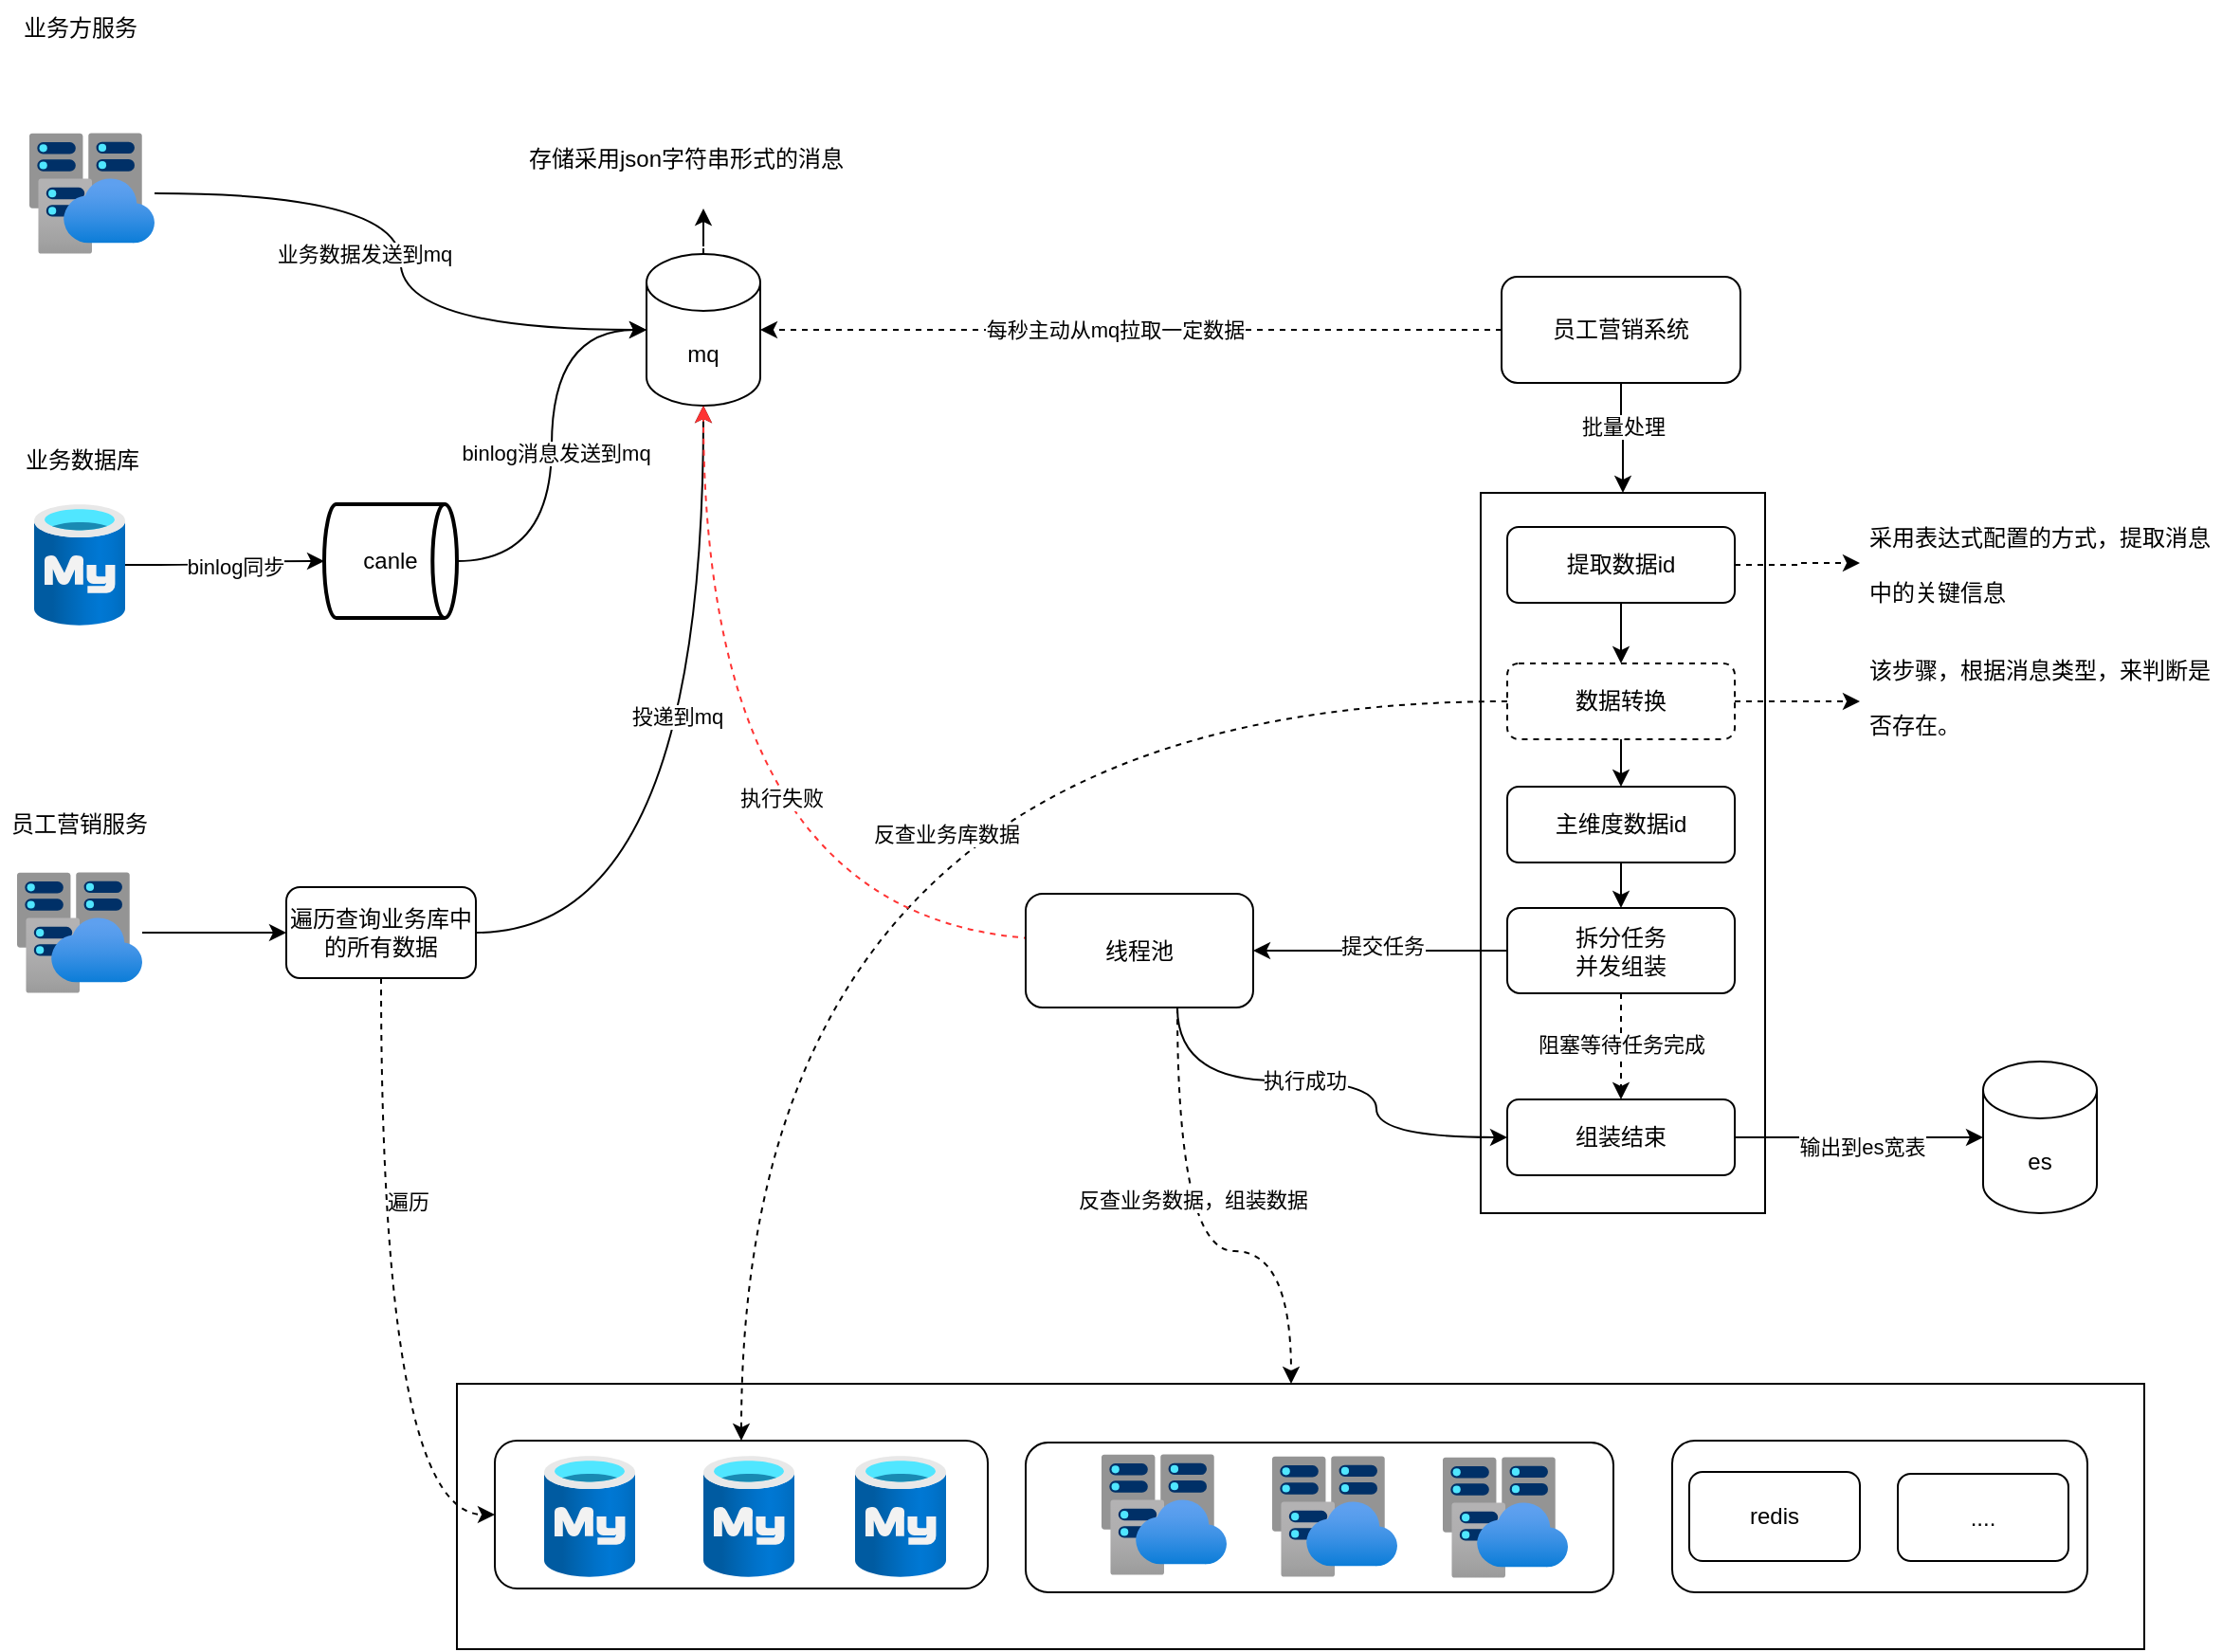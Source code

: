 <mxfile version="21.5.2" type="github">
  <diagram name="第 1 页" id="Qwnx7HLIJkxO82drDPAV">
    <mxGraphModel dx="1193" dy="770" grid="1" gridSize="10" guides="1" tooltips="1" connect="1" arrows="1" fold="1" page="1" pageScale="1" pageWidth="827" pageHeight="1169" math="0" shadow="0">
      <root>
        <mxCell id="0" />
        <mxCell id="1" parent="0" />
        <mxCell id="YSNFkO6s6Fgr6ya0v-bq-80" value="" style="rounded=0;whiteSpace=wrap;html=1;" vertex="1" parent="1">
          <mxGeometry x="290" y="920" width="890" height="140" as="geometry" />
        </mxCell>
        <mxCell id="YSNFkO6s6Fgr6ya0v-bq-82" value="" style="rounded=1;whiteSpace=wrap;html=1;" vertex="1" parent="1">
          <mxGeometry x="590" y="951" width="310" height="79" as="geometry" />
        </mxCell>
        <mxCell id="YSNFkO6s6Fgr6ya0v-bq-63" value="" style="rounded=1;whiteSpace=wrap;html=1;" vertex="1" parent="1">
          <mxGeometry x="310" y="950" width="260" height="78" as="geometry" />
        </mxCell>
        <mxCell id="YSNFkO6s6Fgr6ya0v-bq-24" style="edgeStyle=orthogonalEdgeStyle;rounded=0;orthogonalLoop=1;jettySize=auto;html=1;entryX=0;entryY=0.5;entryDx=0;entryDy=0;entryPerimeter=0;curved=1;" edge="1" parent="1" source="YSNFkO6s6Fgr6ya0v-bq-9" target="YSNFkO6s6Fgr6ya0v-bq-22">
          <mxGeometry relative="1" as="geometry" />
        </mxCell>
        <mxCell id="YSNFkO6s6Fgr6ya0v-bq-26" value="binlog消息发送到mq" style="edgeLabel;html=1;align=center;verticalAlign=middle;resizable=0;points=[];" vertex="1" connectable="0" parent="YSNFkO6s6Fgr6ya0v-bq-24">
          <mxGeometry x="-0.038" y="-2" relative="1" as="geometry">
            <mxPoint as="offset" />
          </mxGeometry>
        </mxCell>
        <mxCell id="YSNFkO6s6Fgr6ya0v-bq-9" value="canle" style="strokeWidth=2;html=1;shape=mxgraph.flowchart.direct_data;whiteSpace=wrap;" vertex="1" parent="1">
          <mxGeometry x="220" y="456" width="70" height="60" as="geometry" />
        </mxCell>
        <mxCell id="YSNFkO6s6Fgr6ya0v-bq-27" style="edgeStyle=orthogonalEdgeStyle;rounded=0;orthogonalLoop=1;jettySize=auto;html=1;entryX=1;entryY=0.5;entryDx=0;entryDy=0;entryPerimeter=0;dashed=1;exitX=0;exitY=0.5;exitDx=0;exitDy=0;" edge="1" parent="1" source="YSNFkO6s6Fgr6ya0v-bq-28" target="YSNFkO6s6Fgr6ya0v-bq-22">
          <mxGeometry relative="1" as="geometry">
            <mxPoint x="550" y="364" as="sourcePoint" />
          </mxGeometry>
        </mxCell>
        <mxCell id="YSNFkO6s6Fgr6ya0v-bq-29" value="每秒主动从mq拉取一定数据" style="edgeLabel;html=1;align=center;verticalAlign=middle;resizable=0;points=[];" vertex="1" connectable="0" parent="YSNFkO6s6Fgr6ya0v-bq-27">
          <mxGeometry x="0.043" relative="1" as="geometry">
            <mxPoint as="offset" />
          </mxGeometry>
        </mxCell>
        <mxCell id="YSNFkO6s6Fgr6ya0v-bq-15" style="edgeStyle=orthogonalEdgeStyle;rounded=0;orthogonalLoop=1;jettySize=auto;html=1;curved=1;" edge="1" parent="1" source="YSNFkO6s6Fgr6ya0v-bq-14" target="YSNFkO6s6Fgr6ya0v-bq-9">
          <mxGeometry relative="1" as="geometry" />
        </mxCell>
        <mxCell id="YSNFkO6s6Fgr6ya0v-bq-21" value="binlog同步" style="edgeLabel;html=1;align=center;verticalAlign=middle;resizable=0;points=[];" vertex="1" connectable="0" parent="YSNFkO6s6Fgr6ya0v-bq-15">
          <mxGeometry x="0.12" y="-3" relative="1" as="geometry">
            <mxPoint as="offset" />
          </mxGeometry>
        </mxCell>
        <mxCell id="YSNFkO6s6Fgr6ya0v-bq-14" value="" style="image;aspect=fixed;html=1;points=[];align=center;fontSize=12;image=img/lib/azure2/databases/Azure_Database_MySQL_Server.svg;" vertex="1" parent="1">
          <mxGeometry x="67" y="456" width="48" height="64" as="geometry" />
        </mxCell>
        <mxCell id="YSNFkO6s6Fgr6ya0v-bq-23" style="edgeStyle=orthogonalEdgeStyle;rounded=0;orthogonalLoop=1;jettySize=auto;html=1;entryX=0;entryY=0.5;entryDx=0;entryDy=0;entryPerimeter=0;curved=1;" edge="1" parent="1" source="YSNFkO6s6Fgr6ya0v-bq-16" target="YSNFkO6s6Fgr6ya0v-bq-22">
          <mxGeometry relative="1" as="geometry" />
        </mxCell>
        <mxCell id="YSNFkO6s6Fgr6ya0v-bq-25" value="业务数据发送到mq" style="edgeLabel;html=1;align=center;verticalAlign=middle;resizable=0;points=[];" vertex="1" connectable="0" parent="YSNFkO6s6Fgr6ya0v-bq-23">
          <mxGeometry x="-0.492" y="4" relative="1" as="geometry">
            <mxPoint x="26" y="36" as="offset" />
          </mxGeometry>
        </mxCell>
        <mxCell id="YSNFkO6s6Fgr6ya0v-bq-16" value="" style="image;aspect=fixed;html=1;points=[];align=center;fontSize=12;image=img/lib/azure2/databases/Virtual_Clusters.svg;" vertex="1" parent="1">
          <mxGeometry x="64.5" y="260" width="66" height="64" as="geometry" />
        </mxCell>
        <mxCell id="YSNFkO6s6Fgr6ya0v-bq-44" style="edgeStyle=orthogonalEdgeStyle;rounded=0;orthogonalLoop=1;jettySize=auto;html=1;dashed=1;" edge="1" parent="1" source="YSNFkO6s6Fgr6ya0v-bq-22" target="YSNFkO6s6Fgr6ya0v-bq-45">
          <mxGeometry relative="1" as="geometry">
            <mxPoint x="420" y="210" as="targetPoint" />
          </mxGeometry>
        </mxCell>
        <mxCell id="YSNFkO6s6Fgr6ya0v-bq-22" value="mq" style="shape=cylinder3;whiteSpace=wrap;html=1;boundedLbl=1;backgroundOutline=1;size=15;" vertex="1" parent="1">
          <mxGeometry x="390" y="324" width="60" height="80" as="geometry" />
        </mxCell>
        <mxCell id="YSNFkO6s6Fgr6ya0v-bq-33" style="edgeStyle=orthogonalEdgeStyle;rounded=0;orthogonalLoop=1;jettySize=auto;html=1;" edge="1" parent="1" source="YSNFkO6s6Fgr6ya0v-bq-28" target="YSNFkO6s6Fgr6ya0v-bq-32">
          <mxGeometry relative="1" as="geometry" />
        </mxCell>
        <mxCell id="YSNFkO6s6Fgr6ya0v-bq-34" value="批量处理" style="edgeLabel;html=1;align=center;verticalAlign=middle;resizable=0;points=[];" vertex="1" connectable="0" parent="YSNFkO6s6Fgr6ya0v-bq-33">
          <mxGeometry x="-0.231" y="1" relative="1" as="geometry">
            <mxPoint as="offset" />
          </mxGeometry>
        </mxCell>
        <mxCell id="YSNFkO6s6Fgr6ya0v-bq-28" value="员工营销系统" style="rounded=1;whiteSpace=wrap;html=1;" vertex="1" parent="1">
          <mxGeometry x="841" y="336" width="126" height="56" as="geometry" />
        </mxCell>
        <mxCell id="YSNFkO6s6Fgr6ya0v-bq-32" value="" style="rounded=0;whiteSpace=wrap;html=1;" vertex="1" parent="1">
          <mxGeometry x="830" y="450" width="150" height="380" as="geometry" />
        </mxCell>
        <mxCell id="YSNFkO6s6Fgr6ya0v-bq-37" value="" style="edgeStyle=orthogonalEdgeStyle;rounded=0;orthogonalLoop=1;jettySize=auto;html=1;" edge="1" parent="1" source="YSNFkO6s6Fgr6ya0v-bq-35" target="YSNFkO6s6Fgr6ya0v-bq-36">
          <mxGeometry relative="1" as="geometry" />
        </mxCell>
        <mxCell id="YSNFkO6s6Fgr6ya0v-bq-40" style="edgeStyle=orthogonalEdgeStyle;rounded=0;orthogonalLoop=1;jettySize=auto;html=1;dashed=1;entryX=0;entryY=0.5;entryDx=0;entryDy=0;" edge="1" parent="1" source="YSNFkO6s6Fgr6ya0v-bq-35" target="YSNFkO6s6Fgr6ya0v-bq-41">
          <mxGeometry relative="1" as="geometry">
            <mxPoint x="1084" y="488" as="targetPoint" />
          </mxGeometry>
        </mxCell>
        <mxCell id="YSNFkO6s6Fgr6ya0v-bq-35" value="提取数据id" style="rounded=1;whiteSpace=wrap;html=1;" vertex="1" parent="1">
          <mxGeometry x="844" y="468" width="120" height="40" as="geometry" />
        </mxCell>
        <mxCell id="YSNFkO6s6Fgr6ya0v-bq-43" style="edgeStyle=orthogonalEdgeStyle;rounded=0;orthogonalLoop=1;jettySize=auto;html=1;entryX=0.5;entryY=0;entryDx=0;entryDy=0;" edge="1" parent="1" source="YSNFkO6s6Fgr6ya0v-bq-36" target="YSNFkO6s6Fgr6ya0v-bq-42">
          <mxGeometry relative="1" as="geometry" />
        </mxCell>
        <mxCell id="YSNFkO6s6Fgr6ya0v-bq-64" style="edgeStyle=orthogonalEdgeStyle;rounded=0;orthogonalLoop=1;jettySize=auto;html=1;entryX=0.5;entryY=0;entryDx=0;entryDy=0;curved=1;dashed=1;" edge="1" parent="1" source="YSNFkO6s6Fgr6ya0v-bq-36" target="YSNFkO6s6Fgr6ya0v-bq-63">
          <mxGeometry relative="1" as="geometry" />
        </mxCell>
        <mxCell id="YSNFkO6s6Fgr6ya0v-bq-65" value="反查业务库数据" style="edgeLabel;html=1;align=center;verticalAlign=middle;resizable=0;points=[];" vertex="1" connectable="0" parent="YSNFkO6s6Fgr6ya0v-bq-64">
          <mxGeometry x="0.211" y="36" relative="1" as="geometry">
            <mxPoint x="72" y="-7" as="offset" />
          </mxGeometry>
        </mxCell>
        <mxCell id="YSNFkO6s6Fgr6ya0v-bq-107" style="edgeStyle=orthogonalEdgeStyle;rounded=0;orthogonalLoop=1;jettySize=auto;html=1;entryX=0;entryY=0.5;entryDx=0;entryDy=0;dashed=1;" edge="1" parent="1" source="YSNFkO6s6Fgr6ya0v-bq-36" target="YSNFkO6s6Fgr6ya0v-bq-106">
          <mxGeometry relative="1" as="geometry" />
        </mxCell>
        <mxCell id="YSNFkO6s6Fgr6ya0v-bq-36" value="数据转换" style="rounded=1;whiteSpace=wrap;html=1;dashed=1;" vertex="1" parent="1">
          <mxGeometry x="844" y="540" width="120" height="40" as="geometry" />
        </mxCell>
        <mxCell id="YSNFkO6s6Fgr6ya0v-bq-41" value="&lt;h1&gt;&lt;span style=&quot;background-color: initial; font-size: 12px; font-weight: normal;&quot;&gt;采用表达式配置的方式，提取消息中的关键信息&lt;/span&gt;&lt;br&gt;&lt;/h1&gt;" style="text;html=1;strokeColor=none;fillColor=none;spacing=5;spacingTop=-20;whiteSpace=wrap;overflow=hidden;rounded=0;" vertex="1" parent="1">
          <mxGeometry x="1030" y="450" width="190" height="74" as="geometry" />
        </mxCell>
        <mxCell id="YSNFkO6s6Fgr6ya0v-bq-70" value="" style="edgeStyle=orthogonalEdgeStyle;rounded=0;orthogonalLoop=1;jettySize=auto;html=1;" edge="1" parent="1" source="YSNFkO6s6Fgr6ya0v-bq-42" target="YSNFkO6s6Fgr6ya0v-bq-69">
          <mxGeometry relative="1" as="geometry" />
        </mxCell>
        <mxCell id="YSNFkO6s6Fgr6ya0v-bq-42" value="主维度数据id" style="rounded=1;whiteSpace=wrap;html=1;" vertex="1" parent="1">
          <mxGeometry x="844" y="605" width="120" height="40" as="geometry" />
        </mxCell>
        <mxCell id="YSNFkO6s6Fgr6ya0v-bq-45" value="&lt;h1&gt;&lt;span style=&quot;background-color: initial; font-size: 12px; font-weight: normal;&quot;&gt;存储采用json字符串形式的消息&lt;/span&gt;&lt;/h1&gt;" style="text;html=1;strokeColor=none;fillColor=none;spacing=5;spacingTop=-20;whiteSpace=wrap;overflow=hidden;rounded=0;" vertex="1" parent="1">
          <mxGeometry x="322.5" y="250" width="195" height="50" as="geometry" />
        </mxCell>
        <mxCell id="YSNFkO6s6Fgr6ya0v-bq-50" style="edgeStyle=orthogonalEdgeStyle;rounded=0;orthogonalLoop=1;jettySize=auto;html=1;" edge="1" parent="1" source="YSNFkO6s6Fgr6ya0v-bq-46" target="YSNFkO6s6Fgr6ya0v-bq-51">
          <mxGeometry relative="1" as="geometry">
            <mxPoint x="230" y="682" as="targetPoint" />
          </mxGeometry>
        </mxCell>
        <mxCell id="YSNFkO6s6Fgr6ya0v-bq-46" value="" style="image;aspect=fixed;html=1;points=[];align=center;fontSize=12;image=img/lib/azure2/databases/Virtual_Clusters.svg;" vertex="1" parent="1">
          <mxGeometry x="58" y="650" width="66" height="64" as="geometry" />
        </mxCell>
        <mxCell id="YSNFkO6s6Fgr6ya0v-bq-47" value="业务方服务" style="text;html=1;strokeColor=none;fillColor=none;align=center;verticalAlign=middle;whiteSpace=wrap;rounded=0;" vertex="1" parent="1">
          <mxGeometry x="49.5" y="190" width="83" height="30" as="geometry" />
        </mxCell>
        <mxCell id="YSNFkO6s6Fgr6ya0v-bq-48" value="业务数据库" style="text;html=1;strokeColor=none;fillColor=none;align=center;verticalAlign=middle;whiteSpace=wrap;rounded=0;" vertex="1" parent="1">
          <mxGeometry x="53" y="420" width="79" height="26" as="geometry" />
        </mxCell>
        <mxCell id="YSNFkO6s6Fgr6ya0v-bq-49" value="员工营销服务" style="text;html=1;strokeColor=none;fillColor=none;align=center;verticalAlign=middle;whiteSpace=wrap;rounded=0;" vertex="1" parent="1">
          <mxGeometry x="50" y="610" width="82" height="30" as="geometry" />
        </mxCell>
        <mxCell id="YSNFkO6s6Fgr6ya0v-bq-56" style="edgeStyle=orthogonalEdgeStyle;rounded=0;orthogonalLoop=1;jettySize=auto;html=1;entryX=0.5;entryY=1;entryDx=0;entryDy=0;entryPerimeter=0;curved=1;" edge="1" parent="1" source="YSNFkO6s6Fgr6ya0v-bq-51" target="YSNFkO6s6Fgr6ya0v-bq-22">
          <mxGeometry relative="1" as="geometry" />
        </mxCell>
        <mxCell id="YSNFkO6s6Fgr6ya0v-bq-57" value="投递到mq" style="edgeLabel;html=1;align=center;verticalAlign=middle;resizable=0;points=[];" vertex="1" connectable="0" parent="YSNFkO6s6Fgr6ya0v-bq-56">
          <mxGeometry x="0.178" y="14" relative="1" as="geometry">
            <mxPoint as="offset" />
          </mxGeometry>
        </mxCell>
        <mxCell id="YSNFkO6s6Fgr6ya0v-bq-66" style="edgeStyle=orthogonalEdgeStyle;rounded=0;orthogonalLoop=1;jettySize=auto;html=1;entryX=0;entryY=0.5;entryDx=0;entryDy=0;curved=1;exitX=0.5;exitY=1;exitDx=0;exitDy=0;dashed=1;" edge="1" parent="1" source="YSNFkO6s6Fgr6ya0v-bq-51" target="YSNFkO6s6Fgr6ya0v-bq-63">
          <mxGeometry relative="1" as="geometry">
            <Array as="points">
              <mxPoint x="250" y="989" />
            </Array>
          </mxGeometry>
        </mxCell>
        <mxCell id="YSNFkO6s6Fgr6ya0v-bq-67" value="遍历" style="edgeLabel;html=1;align=center;verticalAlign=middle;resizable=0;points=[];" vertex="1" connectable="0" parent="YSNFkO6s6Fgr6ya0v-bq-66">
          <mxGeometry x="-0.31" y="14" relative="1" as="geometry">
            <mxPoint y="-1" as="offset" />
          </mxGeometry>
        </mxCell>
        <mxCell id="YSNFkO6s6Fgr6ya0v-bq-51" value="遍历查询业务库中的所有数据" style="rounded=1;whiteSpace=wrap;html=1;" vertex="1" parent="1">
          <mxGeometry x="200" y="658" width="100" height="48" as="geometry" />
        </mxCell>
        <mxCell id="YSNFkO6s6Fgr6ya0v-bq-59" value="" style="image;aspect=fixed;html=1;points=[];align=center;fontSize=12;image=img/lib/azure2/databases/Azure_Database_MySQL_Server.svg;" vertex="1" parent="1">
          <mxGeometry x="336" y="958" width="48" height="64" as="geometry" />
        </mxCell>
        <mxCell id="YSNFkO6s6Fgr6ya0v-bq-61" value="" style="image;aspect=fixed;html=1;points=[];align=center;fontSize=12;image=img/lib/azure2/databases/Azure_Database_MySQL_Server.svg;" vertex="1" parent="1">
          <mxGeometry x="420" y="958" width="48" height="64" as="geometry" />
        </mxCell>
        <mxCell id="YSNFkO6s6Fgr6ya0v-bq-62" value="" style="image;aspect=fixed;html=1;points=[];align=center;fontSize=12;image=img/lib/azure2/databases/Azure_Database_MySQL_Server.svg;" vertex="1" parent="1">
          <mxGeometry x="500" y="958" width="48" height="64" as="geometry" />
        </mxCell>
        <mxCell id="YSNFkO6s6Fgr6ya0v-bq-71" style="edgeStyle=orthogonalEdgeStyle;rounded=0;orthogonalLoop=1;jettySize=auto;html=1;" edge="1" parent="1" source="YSNFkO6s6Fgr6ya0v-bq-69" target="YSNFkO6s6Fgr6ya0v-bq-72">
          <mxGeometry relative="1" as="geometry">
            <mxPoint x="1080" y="691.5" as="targetPoint" />
          </mxGeometry>
        </mxCell>
        <mxCell id="YSNFkO6s6Fgr6ya0v-bq-73" value="提交任务" style="edgeLabel;html=1;align=center;verticalAlign=middle;resizable=0;points=[];" vertex="1" connectable="0" parent="YSNFkO6s6Fgr6ya0v-bq-71">
          <mxGeometry x="-0.018" y="-3" relative="1" as="geometry">
            <mxPoint as="offset" />
          </mxGeometry>
        </mxCell>
        <mxCell id="YSNFkO6s6Fgr6ya0v-bq-76" value="" style="edgeStyle=orthogonalEdgeStyle;rounded=0;orthogonalLoop=1;jettySize=auto;html=1;dashed=1;" edge="1" parent="1" source="YSNFkO6s6Fgr6ya0v-bq-69" target="YSNFkO6s6Fgr6ya0v-bq-75">
          <mxGeometry relative="1" as="geometry" />
        </mxCell>
        <mxCell id="YSNFkO6s6Fgr6ya0v-bq-77" value="阻塞等待任务完成" style="edgeLabel;html=1;align=center;verticalAlign=middle;resizable=0;points=[];" vertex="1" connectable="0" parent="YSNFkO6s6Fgr6ya0v-bq-76">
          <mxGeometry x="-0.227" y="1" relative="1" as="geometry">
            <mxPoint x="-1" y="5" as="offset" />
          </mxGeometry>
        </mxCell>
        <mxCell id="YSNFkO6s6Fgr6ya0v-bq-69" value="拆分任务&lt;br&gt;并发组装" style="whiteSpace=wrap;html=1;rounded=1;" vertex="1" parent="1">
          <mxGeometry x="844" y="669" width="120" height="45" as="geometry" />
        </mxCell>
        <mxCell id="YSNFkO6s6Fgr6ya0v-bq-95" style="edgeStyle=orthogonalEdgeStyle;rounded=0;orthogonalLoop=1;jettySize=auto;html=1;curved=1;dashed=1;" edge="1" parent="1" source="YSNFkO6s6Fgr6ya0v-bq-72" target="YSNFkO6s6Fgr6ya0v-bq-80">
          <mxGeometry relative="1" as="geometry">
            <Array as="points">
              <mxPoint x="670" y="850" />
              <mxPoint x="730" y="850" />
            </Array>
          </mxGeometry>
        </mxCell>
        <mxCell id="YSNFkO6s6Fgr6ya0v-bq-96" value="反查业务数据，组装数据" style="edgeLabel;html=1;align=center;verticalAlign=middle;resizable=0;points=[];" vertex="1" connectable="0" parent="YSNFkO6s6Fgr6ya0v-bq-95">
          <mxGeometry x="-0.215" y="8" relative="1" as="geometry">
            <mxPoint as="offset" />
          </mxGeometry>
        </mxCell>
        <mxCell id="YSNFkO6s6Fgr6ya0v-bq-97" style="edgeStyle=orthogonalEdgeStyle;rounded=0;orthogonalLoop=1;jettySize=auto;html=1;entryX=0;entryY=0.5;entryDx=0;entryDy=0;curved=1;" edge="1" parent="1" source="YSNFkO6s6Fgr6ya0v-bq-72" target="YSNFkO6s6Fgr6ya0v-bq-75">
          <mxGeometry relative="1" as="geometry">
            <Array as="points">
              <mxPoint x="670" y="760" />
              <mxPoint x="775" y="760" />
              <mxPoint x="775" y="790" />
            </Array>
          </mxGeometry>
        </mxCell>
        <mxCell id="YSNFkO6s6Fgr6ya0v-bq-98" value="执行成功" style="edgeLabel;html=1;align=center;verticalAlign=middle;resizable=0;points=[];" vertex="1" connectable="0" parent="YSNFkO6s6Fgr6ya0v-bq-97">
          <mxGeometry x="-0.134" relative="1" as="geometry">
            <mxPoint as="offset" />
          </mxGeometry>
        </mxCell>
        <mxCell id="YSNFkO6s6Fgr6ya0v-bq-104" style="edgeStyle=orthogonalEdgeStyle;rounded=0;orthogonalLoop=1;jettySize=auto;html=1;curved=1;dashed=1;strokeColor=#FF3333;" edge="1" parent="1">
          <mxGeometry relative="1" as="geometry">
            <mxPoint x="420" y="404" as="targetPoint" />
            <mxPoint x="610" y="685.533" as="sourcePoint" />
          </mxGeometry>
        </mxCell>
        <mxCell id="YSNFkO6s6Fgr6ya0v-bq-105" value="执行失败" style="edgeLabel;html=1;align=center;verticalAlign=middle;resizable=0;points=[];" vertex="1" connectable="0" parent="YSNFkO6s6Fgr6ya0v-bq-104">
          <mxGeometry x="0.209" y="-36" relative="1" as="geometry">
            <mxPoint x="4" y="20" as="offset" />
          </mxGeometry>
        </mxCell>
        <mxCell id="YSNFkO6s6Fgr6ya0v-bq-72" value="线程池" style="rounded=1;whiteSpace=wrap;html=1;" vertex="1" parent="1">
          <mxGeometry x="590" y="661.5" width="120" height="60" as="geometry" />
        </mxCell>
        <mxCell id="YSNFkO6s6Fgr6ya0v-bq-99" style="edgeStyle=orthogonalEdgeStyle;rounded=0;orthogonalLoop=1;jettySize=auto;html=1;entryX=0;entryY=0.5;entryDx=0;entryDy=0;entryPerimeter=0;" edge="1" parent="1" source="YSNFkO6s6Fgr6ya0v-bq-75" target="YSNFkO6s6Fgr6ya0v-bq-100">
          <mxGeometry relative="1" as="geometry">
            <mxPoint x="1384" y="795" as="targetPoint" />
          </mxGeometry>
        </mxCell>
        <mxCell id="YSNFkO6s6Fgr6ya0v-bq-101" value="输出到es宽表" style="edgeLabel;html=1;align=center;verticalAlign=middle;resizable=0;points=[];" vertex="1" connectable="0" parent="YSNFkO6s6Fgr6ya0v-bq-99">
          <mxGeometry x="0.02" y="-5" relative="1" as="geometry">
            <mxPoint as="offset" />
          </mxGeometry>
        </mxCell>
        <mxCell id="YSNFkO6s6Fgr6ya0v-bq-75" value="组装结束" style="whiteSpace=wrap;html=1;rounded=1;" vertex="1" parent="1">
          <mxGeometry x="844" y="770" width="120" height="40" as="geometry" />
        </mxCell>
        <mxCell id="YSNFkO6s6Fgr6ya0v-bq-81" value="" style="image;aspect=fixed;html=1;points=[];align=center;fontSize=12;image=img/lib/azure2/databases/Virtual_Clusters.svg;" vertex="1" parent="1">
          <mxGeometry x="630" y="957" width="66" height="64" as="geometry" />
        </mxCell>
        <mxCell id="YSNFkO6s6Fgr6ya0v-bq-83" value="" style="image;aspect=fixed;html=1;points=[];align=center;fontSize=12;image=img/lib/azure2/databases/Virtual_Clusters.svg;" vertex="1" parent="1">
          <mxGeometry x="720" y="958" width="66" height="64" as="geometry" />
        </mxCell>
        <mxCell id="YSNFkO6s6Fgr6ya0v-bq-84" value="" style="image;aspect=fixed;html=1;points=[];align=center;fontSize=12;image=img/lib/azure2/databases/Virtual_Clusters.svg;" vertex="1" parent="1">
          <mxGeometry x="810" y="958.5" width="66" height="64" as="geometry" />
        </mxCell>
        <mxCell id="YSNFkO6s6Fgr6ya0v-bq-85" value="" style="rounded=1;whiteSpace=wrap;html=1;" vertex="1" parent="1">
          <mxGeometry x="931" y="950" width="219" height="80" as="geometry" />
        </mxCell>
        <mxCell id="YSNFkO6s6Fgr6ya0v-bq-86" value="redis" style="rounded=1;whiteSpace=wrap;html=1;" vertex="1" parent="1">
          <mxGeometry x="940" y="966.5" width="90" height="47" as="geometry" />
        </mxCell>
        <mxCell id="YSNFkO6s6Fgr6ya0v-bq-87" value="...." style="rounded=1;whiteSpace=wrap;html=1;" vertex="1" parent="1">
          <mxGeometry x="1050" y="967.5" width="90" height="46" as="geometry" />
        </mxCell>
        <mxCell id="YSNFkO6s6Fgr6ya0v-bq-100" value="es" style="shape=cylinder3;whiteSpace=wrap;html=1;boundedLbl=1;backgroundOutline=1;size=15;" vertex="1" parent="1">
          <mxGeometry x="1095" y="750" width="60" height="80" as="geometry" />
        </mxCell>
        <mxCell id="YSNFkO6s6Fgr6ya0v-bq-106" value="&lt;h1&gt;&lt;span style=&quot;font-size: 12px; font-weight: 400;&quot;&gt;该步骤，根据消息类型，来判断是否存在。&lt;/span&gt;&lt;/h1&gt;" style="text;html=1;strokeColor=none;fillColor=none;spacing=5;spacingTop=-20;whiteSpace=wrap;overflow=hidden;rounded=0;" vertex="1" parent="1">
          <mxGeometry x="1030" y="520" width="190" height="80" as="geometry" />
        </mxCell>
      </root>
    </mxGraphModel>
  </diagram>
</mxfile>
